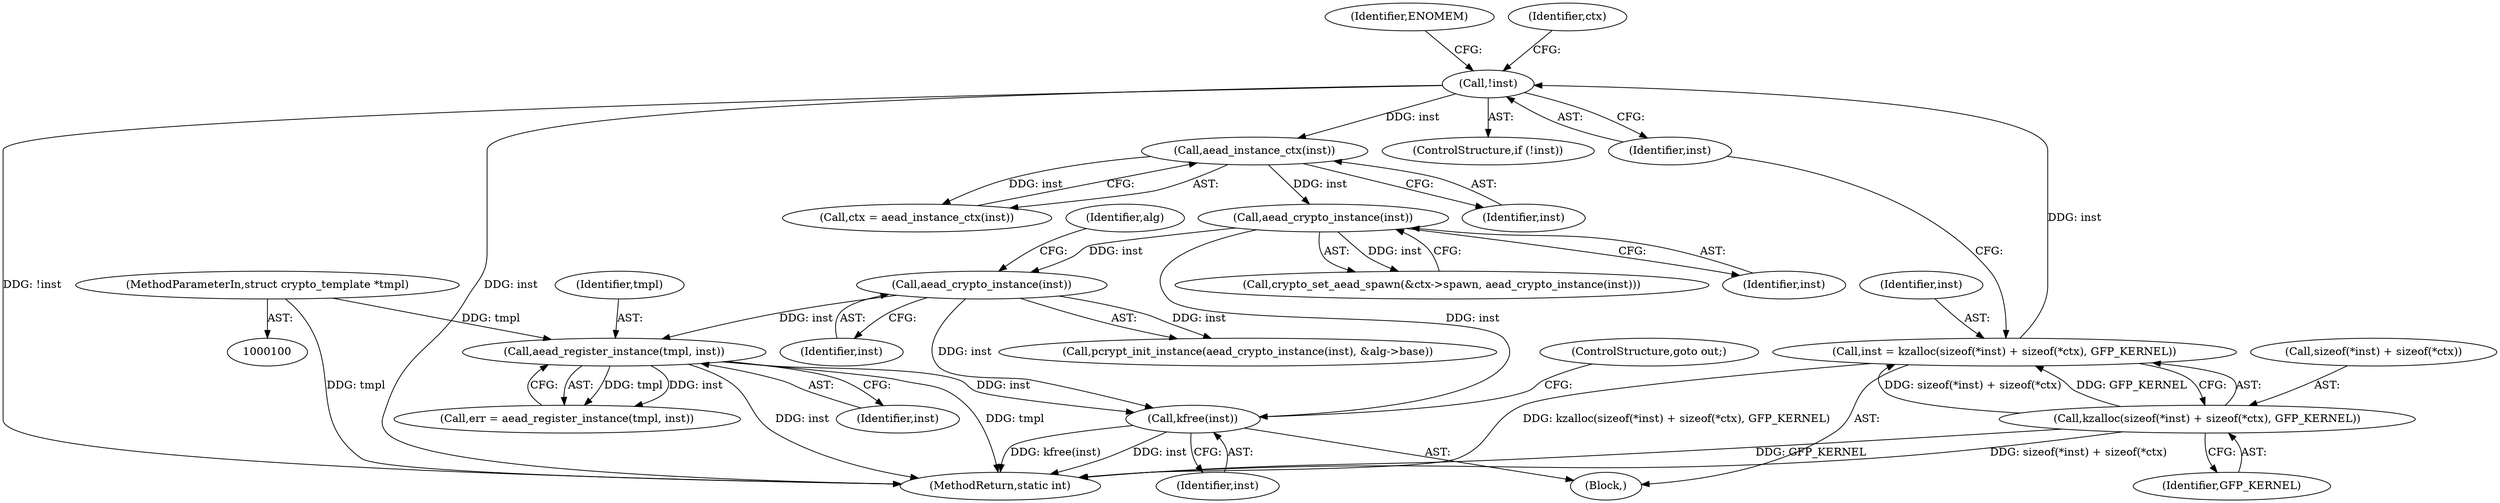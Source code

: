 digraph "0_linux_d76c68109f37cb85b243a1cf0f40313afd2bae68@API" {
"1000294" [label="(Call,kfree(inst))"];
"1000185" [label="(Call,aead_crypto_instance(inst))"];
"1000160" [label="(Call,aead_crypto_instance(inst))"];
"1000153" [label="(Call,aead_instance_ctx(inst))"];
"1000146" [label="(Call,!inst)"];
"1000134" [label="(Call,inst = kzalloc(sizeof(*inst) + sizeof(*ctx), GFP_KERNEL))"];
"1000136" [label="(Call,kzalloc(sizeof(*inst) + sizeof(*ctx), GFP_KERNEL))"];
"1000278" [label="(Call,aead_register_instance(tmpl, inst))"];
"1000101" [label="(MethodParameterIn,struct crypto_template *tmpl)"];
"1000189" [label="(Identifier,alg)"];
"1000278" [label="(Call,aead_register_instance(tmpl, inst))"];
"1000297" [label="(MethodReturn,static int)"];
"1000153" [label="(Call,aead_instance_ctx(inst))"];
"1000151" [label="(Call,ctx = aead_instance_ctx(inst))"];
"1000294" [label="(Call,kfree(inst))"];
"1000295" [label="(Identifier,inst)"];
"1000276" [label="(Call,err = aead_register_instance(tmpl, inst))"];
"1000146" [label="(Call,!inst)"];
"1000150" [label="(Identifier,ENOMEM)"];
"1000279" [label="(Identifier,tmpl)"];
"1000154" [label="(Identifier,inst)"];
"1000137" [label="(Call,sizeof(*inst) + sizeof(*ctx))"];
"1000280" [label="(Identifier,inst)"];
"1000160" [label="(Call,aead_crypto_instance(inst))"];
"1000296" [label="(ControlStructure,goto out;)"];
"1000144" [label="(Identifier,GFP_KERNEL)"];
"1000161" [label="(Identifier,inst)"];
"1000145" [label="(ControlStructure,if (!inst))"];
"1000101" [label="(MethodParameterIn,struct crypto_template *tmpl)"];
"1000136" [label="(Call,kzalloc(sizeof(*inst) + sizeof(*ctx), GFP_KERNEL))"];
"1000152" [label="(Identifier,ctx)"];
"1000105" [label="(Block,)"];
"1000155" [label="(Call,crypto_set_aead_spawn(&ctx->spawn, aead_crypto_instance(inst)))"];
"1000185" [label="(Call,aead_crypto_instance(inst))"];
"1000147" [label="(Identifier,inst)"];
"1000184" [label="(Call,pcrypt_init_instance(aead_crypto_instance(inst), &alg->base))"];
"1000186" [label="(Identifier,inst)"];
"1000135" [label="(Identifier,inst)"];
"1000134" [label="(Call,inst = kzalloc(sizeof(*inst) + sizeof(*ctx), GFP_KERNEL))"];
"1000294" -> "1000105"  [label="AST: "];
"1000294" -> "1000295"  [label="CFG: "];
"1000295" -> "1000294"  [label="AST: "];
"1000296" -> "1000294"  [label="CFG: "];
"1000294" -> "1000297"  [label="DDG: inst"];
"1000294" -> "1000297"  [label="DDG: kfree(inst)"];
"1000185" -> "1000294"  [label="DDG: inst"];
"1000278" -> "1000294"  [label="DDG: inst"];
"1000160" -> "1000294"  [label="DDG: inst"];
"1000185" -> "1000184"  [label="AST: "];
"1000185" -> "1000186"  [label="CFG: "];
"1000186" -> "1000185"  [label="AST: "];
"1000189" -> "1000185"  [label="CFG: "];
"1000185" -> "1000184"  [label="DDG: inst"];
"1000160" -> "1000185"  [label="DDG: inst"];
"1000185" -> "1000278"  [label="DDG: inst"];
"1000160" -> "1000155"  [label="AST: "];
"1000160" -> "1000161"  [label="CFG: "];
"1000161" -> "1000160"  [label="AST: "];
"1000155" -> "1000160"  [label="CFG: "];
"1000160" -> "1000155"  [label="DDG: inst"];
"1000153" -> "1000160"  [label="DDG: inst"];
"1000153" -> "1000151"  [label="AST: "];
"1000153" -> "1000154"  [label="CFG: "];
"1000154" -> "1000153"  [label="AST: "];
"1000151" -> "1000153"  [label="CFG: "];
"1000153" -> "1000151"  [label="DDG: inst"];
"1000146" -> "1000153"  [label="DDG: inst"];
"1000146" -> "1000145"  [label="AST: "];
"1000146" -> "1000147"  [label="CFG: "];
"1000147" -> "1000146"  [label="AST: "];
"1000150" -> "1000146"  [label="CFG: "];
"1000152" -> "1000146"  [label="CFG: "];
"1000146" -> "1000297"  [label="DDG: !inst"];
"1000146" -> "1000297"  [label="DDG: inst"];
"1000134" -> "1000146"  [label="DDG: inst"];
"1000134" -> "1000105"  [label="AST: "];
"1000134" -> "1000136"  [label="CFG: "];
"1000135" -> "1000134"  [label="AST: "];
"1000136" -> "1000134"  [label="AST: "];
"1000147" -> "1000134"  [label="CFG: "];
"1000134" -> "1000297"  [label="DDG: kzalloc(sizeof(*inst) + sizeof(*ctx), GFP_KERNEL)"];
"1000136" -> "1000134"  [label="DDG: sizeof(*inst) + sizeof(*ctx)"];
"1000136" -> "1000134"  [label="DDG: GFP_KERNEL"];
"1000136" -> "1000144"  [label="CFG: "];
"1000137" -> "1000136"  [label="AST: "];
"1000144" -> "1000136"  [label="AST: "];
"1000136" -> "1000297"  [label="DDG: GFP_KERNEL"];
"1000136" -> "1000297"  [label="DDG: sizeof(*inst) + sizeof(*ctx)"];
"1000278" -> "1000276"  [label="AST: "];
"1000278" -> "1000280"  [label="CFG: "];
"1000279" -> "1000278"  [label="AST: "];
"1000280" -> "1000278"  [label="AST: "];
"1000276" -> "1000278"  [label="CFG: "];
"1000278" -> "1000297"  [label="DDG: inst"];
"1000278" -> "1000297"  [label="DDG: tmpl"];
"1000278" -> "1000276"  [label="DDG: tmpl"];
"1000278" -> "1000276"  [label="DDG: inst"];
"1000101" -> "1000278"  [label="DDG: tmpl"];
"1000101" -> "1000100"  [label="AST: "];
"1000101" -> "1000297"  [label="DDG: tmpl"];
}
